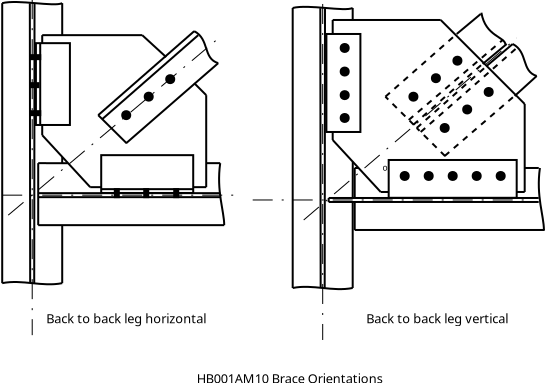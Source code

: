 <?xml version="1.0" encoding="UTF-8"?>
<dia:diagram xmlns:dia="http://www.lysator.liu.se/~alla/dia/">
  <dia:layer name="Background" visible="true" active="true">
    <dia:object type="Standard - Line" version="0" id="O0">
      <dia:attribute name="obj_pos">
        <dia:point val="4.6,8.7"/>
      </dia:attribute>
      <dia:attribute name="obj_bb">
        <dia:rectangle val="4.55,8.65;13.75,8.75"/>
      </dia:attribute>
      <dia:attribute name="conn_endpoints">
        <dia:point val="4.6,8.7"/>
        <dia:point val="13.7,8.7"/>
      </dia:attribute>
      <dia:attribute name="numcp">
        <dia:int val="1"/>
      </dia:attribute>
    </dia:object>
    <dia:object type="Standard - Line" version="0" id="O1">
      <dia:attribute name="obj_pos">
        <dia:point val="4.6,8.5"/>
      </dia:attribute>
      <dia:attribute name="obj_bb">
        <dia:rectangle val="4.55,8.45;13.75,8.55"/>
      </dia:attribute>
      <dia:attribute name="conn_endpoints">
        <dia:point val="4.6,8.5"/>
        <dia:point val="13.7,8.5"/>
      </dia:attribute>
      <dia:attribute name="numcp">
        <dia:int val="1"/>
      </dia:attribute>
    </dia:object>
    <dia:object type="Standard - Line" version="0" id="O2">
      <dia:attribute name="obj_pos">
        <dia:point val="4.181,-0.99"/>
      </dia:attribute>
      <dia:attribute name="obj_bb">
        <dia:rectangle val="4.131,-1.04;4.248,13.023"/>
      </dia:attribute>
      <dia:attribute name="conn_endpoints">
        <dia:point val="4.181,-0.99"/>
        <dia:point val="4.198,12.973"/>
      </dia:attribute>
      <dia:attribute name="numcp">
        <dia:int val="1"/>
      </dia:attribute>
    </dia:object>
    <dia:object type="Standard - Line" version="0" id="O3">
      <dia:attribute name="obj_pos">
        <dia:point val="4.416,-0.972"/>
      </dia:attribute>
      <dia:attribute name="obj_bb">
        <dia:rectangle val="4.35,-1.022;4.466,13.05"/>
      </dia:attribute>
      <dia:attribute name="conn_endpoints">
        <dia:point val="4.416,-0.972"/>
        <dia:point val="4.4,13"/>
      </dia:attribute>
      <dia:attribute name="numcp">
        <dia:int val="1"/>
      </dia:attribute>
    </dia:object>
    <dia:object type="Standard - Text" version="1" id="O4">
      <dia:attribute name="obj_pos">
        <dia:point val="5,15"/>
      </dia:attribute>
      <dia:attribute name="obj_bb">
        <dia:rectangle val="5,14.36;12.605,15.133"/>
      </dia:attribute>
      <dia:attribute name="text">
        <dia:composite type="text">
          <dia:attribute name="string">
            <dia:string>#Back to back leg horizontal#</dia:string>
          </dia:attribute>
          <dia:attribute name="font">
            <dia:font family="sans" style="0" name="Helvetica"/>
          </dia:attribute>
          <dia:attribute name="height">
            <dia:real val="0.8"/>
          </dia:attribute>
          <dia:attribute name="pos">
            <dia:point val="5,15"/>
          </dia:attribute>
          <dia:attribute name="color">
            <dia:color val="#000000"/>
          </dia:attribute>
          <dia:attribute name="alignment">
            <dia:enum val="0"/>
          </dia:attribute>
        </dia:composite>
      </dia:attribute>
      <dia:attribute name="valign">
        <dia:enum val="3"/>
      </dia:attribute>
    </dia:object>
    <dia:object type="Standard - Line" version="0" id="O5">
      <dia:attribute name="obj_pos">
        <dia:point val="4.8,0.6"/>
      </dia:attribute>
      <dia:attribute name="obj_bb">
        <dia:rectangle val="4.75,0.55;9.85,0.65"/>
      </dia:attribute>
      <dia:attribute name="conn_endpoints">
        <dia:point val="4.8,0.6"/>
        <dia:point val="9.8,0.6"/>
      </dia:attribute>
      <dia:attribute name="numcp">
        <dia:int val="1"/>
      </dia:attribute>
    </dia:object>
    <dia:object type="Standard - Line" version="0" id="O6">
      <dia:attribute name="obj_pos">
        <dia:point val="4.8,0.6"/>
      </dia:attribute>
      <dia:attribute name="obj_bb">
        <dia:rectangle val="4.75,0.55;4.85,5.65"/>
      </dia:attribute>
      <dia:attribute name="conn_endpoints">
        <dia:point val="4.8,0.6"/>
        <dia:point val="4.8,5.6"/>
      </dia:attribute>
      <dia:attribute name="numcp">
        <dia:int val="1"/>
      </dia:attribute>
    </dia:object>
    <dia:object type="Standard - Line" version="0" id="O7">
      <dia:attribute name="obj_pos">
        <dia:point val="0.8,8.6"/>
      </dia:attribute>
      <dia:attribute name="obj_bb">
        <dia:rectangle val="0.8,8.6;14.443,8.6"/>
      </dia:attribute>
      <dia:attribute name="conn_endpoints">
        <dia:point val="0.8,8.6"/>
        <dia:point val="14.443,8.6"/>
      </dia:attribute>
      <dia:attribute name="numcp">
        <dia:int val="1"/>
      </dia:attribute>
      <dia:attribute name="line_width">
        <dia:real val="1.175e-038"/>
      </dia:attribute>
      <dia:attribute name="line_style">
        <dia:enum val="2"/>
      </dia:attribute>
    </dia:object>
    <dia:object type="Standard - Line" version="0" id="O8">
      <dia:attribute name="obj_pos">
        <dia:point val="4.3,-1.2"/>
      </dia:attribute>
      <dia:attribute name="obj_bb">
        <dia:rectangle val="4.3,-1.2;4.3,15.6"/>
      </dia:attribute>
      <dia:attribute name="conn_endpoints">
        <dia:point val="4.3,-1.2"/>
        <dia:point val="4.3,15.6"/>
      </dia:attribute>
      <dia:attribute name="numcp">
        <dia:int val="1"/>
      </dia:attribute>
      <dia:attribute name="line_width">
        <dia:real val="1.175e-038"/>
      </dia:attribute>
      <dia:attribute name="line_style">
        <dia:enum val="2"/>
      </dia:attribute>
    </dia:object>
    <dia:object type="Standard - Line" version="0" id="O9">
      <dia:attribute name="obj_pos">
        <dia:point val="7.6,4.6"/>
      </dia:attribute>
      <dia:attribute name="obj_bb">
        <dia:rectangle val="7.529,0.329;12.471,4.671"/>
      </dia:attribute>
      <dia:attribute name="conn_endpoints">
        <dia:point val="7.6,4.6"/>
        <dia:point val="12.4,0.4"/>
      </dia:attribute>
      <dia:attribute name="numcp">
        <dia:int val="1"/>
      </dia:attribute>
    </dia:object>
    <dia:object type="Standard - Line" version="0" id="O10">
      <dia:attribute name="obj_pos">
        <dia:point val="7.8,4.8"/>
      </dia:attribute>
      <dia:attribute name="obj_bb">
        <dia:rectangle val="7.729,0.529;12.671,4.871"/>
      </dia:attribute>
      <dia:attribute name="conn_endpoints">
        <dia:point val="7.8,4.8"/>
        <dia:point val="12.6,0.6"/>
      </dia:attribute>
      <dia:attribute name="numcp">
        <dia:int val="1"/>
      </dia:attribute>
    </dia:object>
    <dia:object type="Standard - Line" version="0" id="O11">
      <dia:attribute name="obj_pos">
        <dia:point val="9,6"/>
      </dia:attribute>
      <dia:attribute name="obj_bb">
        <dia:rectangle val="8.929,1.929;13.671,6.071"/>
      </dia:attribute>
      <dia:attribute name="conn_endpoints">
        <dia:point val="9,6"/>
        <dia:point val="13.6,2"/>
      </dia:attribute>
      <dia:attribute name="numcp">
        <dia:int val="1"/>
      </dia:attribute>
    </dia:object>
    <dia:object type="Standard - Line" version="0" id="O12">
      <dia:attribute name="obj_pos">
        <dia:point val="9.023,6.009"/>
      </dia:attribute>
      <dia:attribute name="obj_bb">
        <dia:rectangle val="7.529,4.529;9.094,6.08"/>
      </dia:attribute>
      <dia:attribute name="conn_endpoints">
        <dia:point val="9.023,6.009"/>
        <dia:point val="7.6,4.6"/>
      </dia:attribute>
      <dia:attribute name="numcp">
        <dia:int val="1"/>
      </dia:attribute>
    </dia:object>
    <dia:object type="Standard - BezierLine" version="0" id="O13">
      <dia:attribute name="obj_pos">
        <dia:point val="12.4,0.4"/>
      </dia:attribute>
      <dia:attribute name="obj_bb">
        <dia:rectangle val="12.333,0.333;13.662,2.062"/>
      </dia:attribute>
      <dia:attribute name="bez_points">
        <dia:point val="12.4,0.4"/>
        <dia:point val="13.179,0.804"/>
        <dia:point val="12.819,1.764"/>
        <dia:point val="13.6,2"/>
      </dia:attribute>
      <dia:attribute name="corner_types">
        <dia:enum val="0"/>
        <dia:enum val="0"/>
      </dia:attribute>
    </dia:object>
    <dia:object type="Standard - Line" version="0" id="O14">
      <dia:attribute name="obj_pos">
        <dia:point val="13,3.6"/>
      </dia:attribute>
      <dia:attribute name="obj_bb">
        <dia:rectangle val="12.95,3.55;13.05,8.25"/>
      </dia:attribute>
      <dia:attribute name="conn_endpoints">
        <dia:point val="13,3.6"/>
        <dia:point val="13,8.2"/>
      </dia:attribute>
      <dia:attribute name="numcp">
        <dia:int val="1"/>
      </dia:attribute>
    </dia:object>
    <dia:object type="Standard - Line" version="0" id="O15">
      <dia:attribute name="obj_pos">
        <dia:point val="9.8,0.6"/>
      </dia:attribute>
      <dia:attribute name="obj_bb">
        <dia:rectangle val="9.729,0.529;11.071,1.771"/>
      </dia:attribute>
      <dia:attribute name="conn_endpoints">
        <dia:point val="9.8,0.6"/>
        <dia:point val="11,1.7"/>
      </dia:attribute>
      <dia:attribute name="numcp">
        <dia:int val="1"/>
      </dia:attribute>
    </dia:object>
    <dia:object type="Standard - Line" version="0" id="O16">
      <dia:attribute name="obj_pos">
        <dia:point val="12.4,3"/>
      </dia:attribute>
      <dia:attribute name="obj_bb">
        <dia:rectangle val="12.329,2.929;13.071,3.671"/>
      </dia:attribute>
      <dia:attribute name="conn_endpoints">
        <dia:point val="12.4,3"/>
        <dia:point val="13,3.6"/>
      </dia:attribute>
      <dia:attribute name="numcp">
        <dia:int val="1"/>
      </dia:attribute>
    </dia:object>
    <dia:object type="Standard - Ellipse" version="0" id="O17">
      <dia:attribute name="obj_pos">
        <dia:point val="8.8,4.4"/>
      </dia:attribute>
      <dia:attribute name="obj_bb">
        <dia:rectangle val="8.75,4.35;9.25,4.85"/>
      </dia:attribute>
      <dia:attribute name="elem_corner">
        <dia:point val="8.8,4.4"/>
      </dia:attribute>
      <dia:attribute name="elem_width">
        <dia:real val="0.4"/>
      </dia:attribute>
      <dia:attribute name="elem_height">
        <dia:real val="0.4"/>
      </dia:attribute>
      <dia:attribute name="border_width">
        <dia:real val="0.1"/>
      </dia:attribute>
      <dia:attribute name="inner_color">
        <dia:color val="#000000"/>
      </dia:attribute>
    </dia:object>
    <dia:object type="Standard - Ellipse" version="0" id="O18">
      <dia:attribute name="obj_pos">
        <dia:point val="9.925,3.475"/>
      </dia:attribute>
      <dia:attribute name="obj_bb">
        <dia:rectangle val="9.875,3.425;10.375,3.925"/>
      </dia:attribute>
      <dia:attribute name="elem_corner">
        <dia:point val="9.925,3.475"/>
      </dia:attribute>
      <dia:attribute name="elem_width">
        <dia:real val="0.4"/>
      </dia:attribute>
      <dia:attribute name="elem_height">
        <dia:real val="0.4"/>
      </dia:attribute>
      <dia:attribute name="border_width">
        <dia:real val="0.1"/>
      </dia:attribute>
      <dia:attribute name="inner_color">
        <dia:color val="#000000"/>
      </dia:attribute>
    </dia:object>
    <dia:object type="Standard - Ellipse" version="0" id="O19">
      <dia:attribute name="obj_pos">
        <dia:point val="11,2.6"/>
      </dia:attribute>
      <dia:attribute name="obj_bb">
        <dia:rectangle val="10.95,2.55;11.45,3.05"/>
      </dia:attribute>
      <dia:attribute name="elem_corner">
        <dia:point val="11,2.6"/>
      </dia:attribute>
      <dia:attribute name="elem_width">
        <dia:real val="0.4"/>
      </dia:attribute>
      <dia:attribute name="elem_height">
        <dia:real val="0.4"/>
      </dia:attribute>
      <dia:attribute name="border_width">
        <dia:real val="0.1"/>
      </dia:attribute>
      <dia:attribute name="inner_color">
        <dia:color val="#000000"/>
      </dia:attribute>
    </dia:object>
    <dia:object type="Standard - Text" version="1" id="O20">
      <dia:attribute name="obj_pos">
        <dia:point val="12.933,2.768"/>
      </dia:attribute>
      <dia:attribute name="obj_bb">
        <dia:rectangle val="12.933,2.128;12.933,2.9"/>
      </dia:attribute>
      <dia:attribute name="text">
        <dia:composite type="text">
          <dia:attribute name="string">
            <dia:string>##</dia:string>
          </dia:attribute>
          <dia:attribute name="font">
            <dia:font family="sans" style="0" name="Helvetica"/>
          </dia:attribute>
          <dia:attribute name="height">
            <dia:real val="0.8"/>
          </dia:attribute>
          <dia:attribute name="pos">
            <dia:point val="12.933,2.768"/>
          </dia:attribute>
          <dia:attribute name="color">
            <dia:color val="#000000"/>
          </dia:attribute>
          <dia:attribute name="alignment">
            <dia:enum val="0"/>
          </dia:attribute>
        </dia:composite>
      </dia:attribute>
      <dia:attribute name="valign">
        <dia:enum val="3"/>
      </dia:attribute>
    </dia:object>
    <dia:object type="Standard - Line" version="0" id="O21">
      <dia:attribute name="obj_pos">
        <dia:point val="13,8.2"/>
      </dia:attribute>
      <dia:attribute name="obj_bb">
        <dia:rectangle val="7.15,8.15;13.05,8.25"/>
      </dia:attribute>
      <dia:attribute name="conn_endpoints">
        <dia:point val="13,8.2"/>
        <dia:point val="7.2,8.2"/>
      </dia:attribute>
      <dia:attribute name="numcp">
        <dia:int val="1"/>
      </dia:attribute>
    </dia:object>
    <dia:object type="Standard - Box" version="0" id="O22">
      <dia:attribute name="obj_pos">
        <dia:point val="7.75,6.6"/>
      </dia:attribute>
      <dia:attribute name="obj_bb">
        <dia:rectangle val="7.7,6.55;12.4,8.541"/>
      </dia:attribute>
      <dia:attribute name="elem_corner">
        <dia:point val="7.75,6.6"/>
      </dia:attribute>
      <dia:attribute name="elem_width">
        <dia:real val="4.6"/>
      </dia:attribute>
      <dia:attribute name="elem_height">
        <dia:real val="1.891"/>
      </dia:attribute>
      <dia:attribute name="show_background">
        <dia:boolean val="true"/>
      </dia:attribute>
    </dia:object>
    <dia:object type="Standard - Box" version="0" id="O23">
      <dia:attribute name="obj_pos">
        <dia:point val="4.485,1"/>
      </dia:attribute>
      <dia:attribute name="obj_bb">
        <dia:rectangle val="4.435,0.95;6.235,5.141"/>
      </dia:attribute>
      <dia:attribute name="elem_corner">
        <dia:point val="4.485,1"/>
      </dia:attribute>
      <dia:attribute name="elem_width">
        <dia:real val="1.7"/>
      </dia:attribute>
      <dia:attribute name="elem_height">
        <dia:real val="4.091"/>
      </dia:attribute>
      <dia:attribute name="show_background">
        <dia:boolean val="true"/>
      </dia:attribute>
    </dia:object>
    <dia:object type="Standard - Line" version="0" id="O24">
      <dia:attribute name="obj_pos">
        <dia:point val="4.7,1"/>
      </dia:attribute>
      <dia:attribute name="obj_bb">
        <dia:rectangle val="4.65,0.95;4.75,5.15"/>
      </dia:attribute>
      <dia:attribute name="conn_endpoints">
        <dia:point val="4.7,1"/>
        <dia:point val="4.7,5.1"/>
      </dia:attribute>
      <dia:attribute name="numcp">
        <dia:int val="1"/>
      </dia:attribute>
    </dia:object>
    <dia:object type="Standard - Box" version="0" id="O25">
      <dia:attribute name="obj_pos">
        <dia:point val="4.212,3"/>
      </dia:attribute>
      <dia:attribute name="obj_bb">
        <dia:rectangle val="4.162,2.95;4.662,3.25"/>
      </dia:attribute>
      <dia:attribute name="elem_corner">
        <dia:point val="4.212,3"/>
      </dia:attribute>
      <dia:attribute name="elem_width">
        <dia:real val="0.4"/>
      </dia:attribute>
      <dia:attribute name="elem_height">
        <dia:real val="0.2"/>
      </dia:attribute>
      <dia:attribute name="border_width">
        <dia:real val="0.1"/>
      </dia:attribute>
      <dia:attribute name="inner_color">
        <dia:color val="#000000"/>
      </dia:attribute>
      <dia:attribute name="show_background">
        <dia:boolean val="true"/>
      </dia:attribute>
    </dia:object>
    <dia:object type="Standard - Box" version="0" id="O26">
      <dia:attribute name="obj_pos">
        <dia:point val="4.2,4.4"/>
      </dia:attribute>
      <dia:attribute name="obj_bb">
        <dia:rectangle val="4.15,4.35;4.75,4.65"/>
      </dia:attribute>
      <dia:attribute name="elem_corner">
        <dia:point val="4.2,4.4"/>
      </dia:attribute>
      <dia:attribute name="elem_width">
        <dia:real val="0.5"/>
      </dia:attribute>
      <dia:attribute name="elem_height">
        <dia:real val="0.2"/>
      </dia:attribute>
      <dia:attribute name="border_width">
        <dia:real val="0.1"/>
      </dia:attribute>
      <dia:attribute name="inner_color">
        <dia:color val="#000000"/>
      </dia:attribute>
      <dia:attribute name="show_background">
        <dia:boolean val="true"/>
      </dia:attribute>
    </dia:object>
    <dia:object type="Standard - Box" version="0" id="O27">
      <dia:attribute name="obj_pos">
        <dia:point val="4.2,1.6"/>
      </dia:attribute>
      <dia:attribute name="obj_bb">
        <dia:rectangle val="4.15,1.55;4.75,1.85"/>
      </dia:attribute>
      <dia:attribute name="elem_corner">
        <dia:point val="4.2,1.6"/>
      </dia:attribute>
      <dia:attribute name="elem_width">
        <dia:real val="0.5"/>
      </dia:attribute>
      <dia:attribute name="elem_height">
        <dia:real val="0.2"/>
      </dia:attribute>
      <dia:attribute name="border_width">
        <dia:real val="0.1"/>
      </dia:attribute>
      <dia:attribute name="inner_color">
        <dia:color val="#000000"/>
      </dia:attribute>
      <dia:attribute name="show_background">
        <dia:boolean val="true"/>
      </dia:attribute>
    </dia:object>
    <dia:object type="Standard - Line" version="0" id="O28">
      <dia:attribute name="obj_pos">
        <dia:point val="7.75,8.3"/>
      </dia:attribute>
      <dia:attribute name="obj_bb">
        <dia:rectangle val="7.7,8.25;12.4,8.35"/>
      </dia:attribute>
      <dia:attribute name="conn_endpoints">
        <dia:point val="7.75,8.3"/>
        <dia:point val="12.35,8.3"/>
      </dia:attribute>
      <dia:attribute name="numcp">
        <dia:int val="1"/>
      </dia:attribute>
    </dia:object>
    <dia:object type="Standard - Line" version="0" id="O29">
      <dia:attribute name="obj_pos">
        <dia:point val="2.8,-1"/>
      </dia:attribute>
      <dia:attribute name="obj_bb">
        <dia:rectangle val="2.75,-1.05;2.85,13.05"/>
      </dia:attribute>
      <dia:attribute name="conn_endpoints">
        <dia:point val="2.8,-1"/>
        <dia:point val="2.8,13"/>
      </dia:attribute>
      <dia:attribute name="numcp">
        <dia:int val="1"/>
      </dia:attribute>
    </dia:object>
    <dia:object type="Standard - Line" version="0" id="O30">
      <dia:attribute name="obj_pos">
        <dia:point val="4.6,10.1"/>
      </dia:attribute>
      <dia:attribute name="obj_bb">
        <dia:rectangle val="4.55,10.05;13.95,10.15"/>
      </dia:attribute>
      <dia:attribute name="conn_endpoints">
        <dia:point val="4.6,10.1"/>
        <dia:point val="13.9,10.1"/>
      </dia:attribute>
      <dia:attribute name="numcp">
        <dia:int val="1"/>
      </dia:attribute>
    </dia:object>
    <dia:object type="Standard - Line" version="0" id="O31">
      <dia:attribute name="obj_pos">
        <dia:point val="4.6,7"/>
      </dia:attribute>
      <dia:attribute name="obj_bb">
        <dia:rectangle val="4.55,6.95;4.65,10.15"/>
      </dia:attribute>
      <dia:attribute name="conn_endpoints">
        <dia:point val="4.6,7"/>
        <dia:point val="4.6,10.1"/>
      </dia:attribute>
      <dia:attribute name="numcp">
        <dia:int val="1"/>
      </dia:attribute>
    </dia:object>
    <dia:object type="Standard - Line" version="0" id="O32">
      <dia:attribute name="obj_pos">
        <dia:point val="3.1,9.6"/>
      </dia:attribute>
      <dia:attribute name="obj_bb">
        <dia:rectangle val="3.1,0.6;13.8,9.6"/>
      </dia:attribute>
      <dia:attribute name="conn_endpoints">
        <dia:point val="3.1,9.6"/>
        <dia:point val="13.8,0.6"/>
      </dia:attribute>
      <dia:attribute name="numcp">
        <dia:int val="1"/>
      </dia:attribute>
      <dia:attribute name="line_width">
        <dia:real val="1.175e-038"/>
      </dia:attribute>
      <dia:attribute name="line_style">
        <dia:enum val="2"/>
      </dia:attribute>
    </dia:object>
    <dia:object type="Standard - Box" version="0" id="O33">
      <dia:attribute name="obj_pos">
        <dia:point val="8.43,8.3"/>
      </dia:attribute>
      <dia:attribute name="obj_bb">
        <dia:rectangle val="8.38,8.25;8.68,8.75"/>
      </dia:attribute>
      <dia:attribute name="elem_corner">
        <dia:point val="8.43,8.3"/>
      </dia:attribute>
      <dia:attribute name="elem_width">
        <dia:real val="0.2"/>
      </dia:attribute>
      <dia:attribute name="elem_height">
        <dia:real val="0.4"/>
      </dia:attribute>
      <dia:attribute name="border_width">
        <dia:real val="0.1"/>
      </dia:attribute>
      <dia:attribute name="inner_color">
        <dia:color val="#000000"/>
      </dia:attribute>
      <dia:attribute name="show_background">
        <dia:boolean val="true"/>
      </dia:attribute>
    </dia:object>
    <dia:object type="Standard - Box" version="0" id="O34">
      <dia:attribute name="obj_pos">
        <dia:point val="11.4,8.3"/>
      </dia:attribute>
      <dia:attribute name="obj_bb">
        <dia:rectangle val="11.35,8.25;11.65,8.75"/>
      </dia:attribute>
      <dia:attribute name="elem_corner">
        <dia:point val="11.4,8.3"/>
      </dia:attribute>
      <dia:attribute name="elem_width">
        <dia:real val="0.2"/>
      </dia:attribute>
      <dia:attribute name="elem_height">
        <dia:real val="0.4"/>
      </dia:attribute>
      <dia:attribute name="border_width">
        <dia:real val="0.1"/>
      </dia:attribute>
      <dia:attribute name="inner_color">
        <dia:color val="#000000"/>
      </dia:attribute>
      <dia:attribute name="show_background">
        <dia:boolean val="true"/>
      </dia:attribute>
    </dia:object>
    <dia:object type="Standard - Box" version="0" id="O35">
      <dia:attribute name="obj_pos">
        <dia:point val="9.9,8.3"/>
      </dia:attribute>
      <dia:attribute name="obj_bb">
        <dia:rectangle val="9.85,8.25;10.15,8.75"/>
      </dia:attribute>
      <dia:attribute name="elem_corner">
        <dia:point val="9.9,8.3"/>
      </dia:attribute>
      <dia:attribute name="elem_width">
        <dia:real val="0.2"/>
      </dia:attribute>
      <dia:attribute name="elem_height">
        <dia:real val="0.4"/>
      </dia:attribute>
      <dia:attribute name="border_width">
        <dia:real val="0.1"/>
      </dia:attribute>
      <dia:attribute name="inner_color">
        <dia:color val="#000000"/>
      </dia:attribute>
      <dia:attribute name="show_background">
        <dia:boolean val="true"/>
      </dia:attribute>
    </dia:object>
    <dia:object type="Standard - BezierLine" version="0" id="O36">
      <dia:attribute name="obj_pos">
        <dia:point val="2.8,13"/>
      </dia:attribute>
      <dia:attribute name="obj_bb">
        <dia:rectangle val="2.741,12.892;5.859,13.108"/>
      </dia:attribute>
      <dia:attribute name="bez_points">
        <dia:point val="2.8,13"/>
        <dia:point val="3.8,12.8"/>
        <dia:point val="4.8,13.2"/>
        <dia:point val="5.8,13"/>
      </dia:attribute>
      <dia:attribute name="corner_types">
        <dia:enum val="0"/>
        <dia:enum val="0"/>
      </dia:attribute>
    </dia:object>
    <dia:object type="Standard - BezierLine" version="0" id="O37">
      <dia:attribute name="obj_pos">
        <dia:point val="2.8,-1"/>
      </dia:attribute>
      <dia:attribute name="obj_bb">
        <dia:rectangle val="2.739,-1.108;5.867,-0.892"/>
      </dia:attribute>
      <dia:attribute name="bez_points">
        <dia:point val="2.8,-1"/>
        <dia:point val="3.6,-1.2"/>
        <dia:point val="5.4,-0.8"/>
        <dia:point val="5.8,-1"/>
      </dia:attribute>
      <dia:attribute name="corner_types">
        <dia:enum val="0"/>
        <dia:enum val="0"/>
      </dia:attribute>
    </dia:object>
    <dia:object type="Standard - BezierLine" version="0" id="O38">
      <dia:attribute name="obj_pos">
        <dia:point val="13.7,7"/>
      </dia:attribute>
      <dia:attribute name="obj_bb">
        <dia:rectangle val="13.594,6.943;13.95,10.15"/>
      </dia:attribute>
      <dia:attribute name="bez_points">
        <dia:point val="13.7,7"/>
        <dia:point val="13.5,8.4"/>
        <dia:point val="13.9,9.4"/>
        <dia:point val="13.9,10.1"/>
      </dia:attribute>
      <dia:attribute name="corner_types">
        <dia:enum val="0"/>
        <dia:enum val="0"/>
      </dia:attribute>
    </dia:object>
    <dia:object type="Standard - Line" version="0" id="O39">
      <dia:attribute name="obj_pos">
        <dia:point val="4.6,7"/>
      </dia:attribute>
      <dia:attribute name="obj_bb">
        <dia:rectangle val="4.55,6.95;6.128,7.052"/>
      </dia:attribute>
      <dia:attribute name="conn_endpoints">
        <dia:point val="4.6,7"/>
        <dia:point val="6.078,7.002"/>
      </dia:attribute>
      <dia:attribute name="numcp">
        <dia:int val="1"/>
      </dia:attribute>
    </dia:object>
    <dia:object type="Standard - Line" version="0" id="O40">
      <dia:attribute name="obj_pos">
        <dia:point val="13.7,7"/>
      </dia:attribute>
      <dia:attribute name="obj_bb">
        <dia:rectangle val="12.95,6.95;13.75,7.05"/>
      </dia:attribute>
      <dia:attribute name="conn_endpoints">
        <dia:point val="13.7,7"/>
        <dia:point val="13,7"/>
      </dia:attribute>
      <dia:attribute name="numcp">
        <dia:int val="1"/>
      </dia:attribute>
    </dia:object>
    <dia:object type="Standard - Line" version="0" id="O41">
      <dia:attribute name="obj_pos">
        <dia:point val="5.8,10.1"/>
      </dia:attribute>
      <dia:attribute name="obj_bb">
        <dia:rectangle val="5.75,10.05;5.85,13.05"/>
      </dia:attribute>
      <dia:attribute name="conn_endpoints">
        <dia:point val="5.8,10.1"/>
        <dia:point val="5.8,13"/>
      </dia:attribute>
      <dia:attribute name="numcp">
        <dia:int val="1"/>
      </dia:attribute>
    </dia:object>
    <dia:object type="Standard - Line" version="0" id="O42">
      <dia:attribute name="obj_pos">
        <dia:point val="5.797,6.996"/>
      </dia:attribute>
      <dia:attribute name="obj_bb">
        <dia:rectangle val="5.746,6.645;5.854,7.047"/>
      </dia:attribute>
      <dia:attribute name="conn_endpoints">
        <dia:point val="5.797,6.996"/>
        <dia:point val="5.803,6.696"/>
      </dia:attribute>
      <dia:attribute name="numcp">
        <dia:int val="1"/>
      </dia:attribute>
    </dia:object>
    <dia:object type="Standard - Line" version="0" id="O43">
      <dia:attribute name="obj_pos">
        <dia:point val="5.8,-1"/>
      </dia:attribute>
      <dia:attribute name="obj_bb">
        <dia:rectangle val="5.75,-1.05;5.85,0.65"/>
      </dia:attribute>
      <dia:attribute name="conn_endpoints">
        <dia:point val="5.8,-1"/>
        <dia:point val="5.8,0.6"/>
      </dia:attribute>
      <dia:attribute name="numcp">
        <dia:int val="1"/>
      </dia:attribute>
    </dia:object>
    <dia:object type="Standard - Line" version="0" id="O44">
      <dia:attribute name="obj_pos">
        <dia:point val="4.8,5.6"/>
      </dia:attribute>
      <dia:attribute name="obj_bb">
        <dia:rectangle val="4.729,5.529;7.271,8.271"/>
      </dia:attribute>
      <dia:attribute name="conn_endpoints">
        <dia:point val="4.8,5.6"/>
        <dia:point val="7.2,8.2"/>
      </dia:attribute>
      <dia:attribute name="numcp">
        <dia:int val="1"/>
      </dia:attribute>
    </dia:object>
    <dia:object type="Standard - Line" version="0" id="O45">
      <dia:attribute name="obj_pos">
        <dia:point val="19.124,8.941"/>
      </dia:attribute>
      <dia:attribute name="obj_bb">
        <dia:rectangle val="19.074,8.891;29.674,8.991"/>
      </dia:attribute>
      <dia:attribute name="conn_endpoints">
        <dia:point val="19.124,8.941"/>
        <dia:point val="29.624,8.941"/>
      </dia:attribute>
      <dia:attribute name="numcp">
        <dia:int val="1"/>
      </dia:attribute>
    </dia:object>
    <dia:object type="Standard - Line" version="0" id="O46">
      <dia:attribute name="obj_pos">
        <dia:point val="19.124,8.741"/>
      </dia:attribute>
      <dia:attribute name="obj_bb">
        <dia:rectangle val="19.074,8.691;29.674,8.791"/>
      </dia:attribute>
      <dia:attribute name="conn_endpoints">
        <dia:point val="19.124,8.741"/>
        <dia:point val="29.624,8.741"/>
      </dia:attribute>
      <dia:attribute name="numcp">
        <dia:int val="1"/>
      </dia:attribute>
    </dia:object>
    <dia:object type="Standard - Line" version="0" id="O47">
      <dia:attribute name="obj_pos">
        <dia:point val="18.705,-0.748"/>
      </dia:attribute>
      <dia:attribute name="obj_bb">
        <dia:rectangle val="18.655,-0.798;18.772,13.264"/>
      </dia:attribute>
      <dia:attribute name="conn_endpoints">
        <dia:point val="18.705,-0.748"/>
        <dia:point val="18.722,13.214"/>
      </dia:attribute>
      <dia:attribute name="numcp">
        <dia:int val="1"/>
      </dia:attribute>
    </dia:object>
    <dia:object type="Standard - Line" version="0" id="O48">
      <dia:attribute name="obj_pos">
        <dia:point val="18.94,-0.731"/>
      </dia:attribute>
      <dia:attribute name="obj_bb">
        <dia:rectangle val="18.874,-0.781;18.99,13.291"/>
      </dia:attribute>
      <dia:attribute name="conn_endpoints">
        <dia:point val="18.94,-0.731"/>
        <dia:point val="18.924,13.242"/>
      </dia:attribute>
      <dia:attribute name="numcp">
        <dia:int val="1"/>
      </dia:attribute>
    </dia:object>
    <dia:object type="Standard - Line" version="0" id="O49">
      <dia:attribute name="obj_pos">
        <dia:point val="19.324,-0.159"/>
      </dia:attribute>
      <dia:attribute name="obj_bb">
        <dia:rectangle val="19.274,-0.209;24.774,-0.109"/>
      </dia:attribute>
      <dia:attribute name="conn_endpoints">
        <dia:point val="19.324,-0.159"/>
        <dia:point val="24.724,-0.159"/>
      </dia:attribute>
      <dia:attribute name="numcp">
        <dia:int val="1"/>
      </dia:attribute>
    </dia:object>
    <dia:object type="Standard - Line" version="0" id="O50">
      <dia:attribute name="obj_pos">
        <dia:point val="19.324,-0.159"/>
      </dia:attribute>
      <dia:attribute name="obj_bb">
        <dia:rectangle val="19.274,-0.209;19.374,5.891"/>
      </dia:attribute>
      <dia:attribute name="conn_endpoints">
        <dia:point val="19.324,-0.159"/>
        <dia:point val="19.324,5.841"/>
      </dia:attribute>
      <dia:attribute name="numcp">
        <dia:int val="1"/>
      </dia:attribute>
    </dia:object>
    <dia:object type="Standard - Line" version="0" id="O51">
      <dia:attribute name="obj_pos">
        <dia:point val="15.324,8.841"/>
      </dia:attribute>
      <dia:attribute name="obj_bb">
        <dia:rectangle val="15.324,8.841;28.968,8.841"/>
      </dia:attribute>
      <dia:attribute name="conn_endpoints">
        <dia:point val="15.324,8.841"/>
        <dia:point val="28.968,8.841"/>
      </dia:attribute>
      <dia:attribute name="numcp">
        <dia:int val="1"/>
      </dia:attribute>
      <dia:attribute name="line_width">
        <dia:real val="1.175e-038"/>
      </dia:attribute>
      <dia:attribute name="line_style">
        <dia:enum val="2"/>
      </dia:attribute>
    </dia:object>
    <dia:object type="Standard - Line" version="0" id="O52">
      <dia:attribute name="obj_pos">
        <dia:point val="18.824,-0.959"/>
      </dia:attribute>
      <dia:attribute name="obj_bb">
        <dia:rectangle val="18.824,-0.959;18.824,15.841"/>
      </dia:attribute>
      <dia:attribute name="conn_endpoints">
        <dia:point val="18.824,-0.959"/>
        <dia:point val="18.824,15.841"/>
      </dia:attribute>
      <dia:attribute name="numcp">
        <dia:int val="1"/>
      </dia:attribute>
      <dia:attribute name="line_width">
        <dia:real val="1.175e-038"/>
      </dia:attribute>
      <dia:attribute name="line_style">
        <dia:enum val="2"/>
      </dia:attribute>
    </dia:object>
    <dia:object type="Standard - Line" version="0" id="O53">
      <dia:attribute name="obj_pos">
        <dia:point val="28.924,4.041"/>
      </dia:attribute>
      <dia:attribute name="obj_bb">
        <dia:rectangle val="28.874,3.991;28.974,8.491"/>
      </dia:attribute>
      <dia:attribute name="conn_endpoints">
        <dia:point val="28.924,4.041"/>
        <dia:point val="28.924,8.441"/>
      </dia:attribute>
      <dia:attribute name="numcp">
        <dia:int val="1"/>
      </dia:attribute>
    </dia:object>
    <dia:object type="Standard - Line" version="0" id="O54">
      <dia:attribute name="obj_pos">
        <dia:point val="24.724,-0.159"/>
      </dia:attribute>
      <dia:attribute name="obj_bb">
        <dia:rectangle val="24.654,-0.229;28.995,4.112"/>
      </dia:attribute>
      <dia:attribute name="conn_endpoints">
        <dia:point val="24.724,-0.159"/>
        <dia:point val="28.924,4.041"/>
      </dia:attribute>
      <dia:attribute name="numcp">
        <dia:int val="1"/>
      </dia:attribute>
    </dia:object>
    <dia:object type="Standard - Text" version="1" id="O55">
      <dia:attribute name="obj_pos">
        <dia:point val="27.457,3.009"/>
      </dia:attribute>
      <dia:attribute name="obj_bb">
        <dia:rectangle val="27.457,2.369;27.457,3.142"/>
      </dia:attribute>
      <dia:attribute name="text">
        <dia:composite type="text">
          <dia:attribute name="string">
            <dia:string>##</dia:string>
          </dia:attribute>
          <dia:attribute name="font">
            <dia:font family="sans" style="0" name="Helvetica"/>
          </dia:attribute>
          <dia:attribute name="height">
            <dia:real val="0.8"/>
          </dia:attribute>
          <dia:attribute name="pos">
            <dia:point val="27.457,3.009"/>
          </dia:attribute>
          <dia:attribute name="color">
            <dia:color val="#000000"/>
          </dia:attribute>
          <dia:attribute name="alignment">
            <dia:enum val="0"/>
          </dia:attribute>
        </dia:composite>
      </dia:attribute>
      <dia:attribute name="valign">
        <dia:enum val="3"/>
      </dia:attribute>
    </dia:object>
    <dia:object type="Standard - Line" version="0" id="O56">
      <dia:attribute name="obj_pos">
        <dia:point val="28.924,8.441"/>
      </dia:attribute>
      <dia:attribute name="obj_bb">
        <dia:rectangle val="21.674,8.391;28.974,8.491"/>
      </dia:attribute>
      <dia:attribute name="conn_endpoints">
        <dia:point val="28.924,8.441"/>
        <dia:point val="21.724,8.441"/>
      </dia:attribute>
      <dia:attribute name="numcp">
        <dia:int val="1"/>
      </dia:attribute>
    </dia:object>
    <dia:object type="Standard - Box" version="0" id="O57">
      <dia:attribute name="obj_pos">
        <dia:point val="22.124,6.841"/>
      </dia:attribute>
      <dia:attribute name="obj_bb">
        <dia:rectangle val="22.074,6.791;28.574,8.782"/>
      </dia:attribute>
      <dia:attribute name="elem_corner">
        <dia:point val="22.124,6.841"/>
      </dia:attribute>
      <dia:attribute name="elem_width">
        <dia:real val="6.4"/>
      </dia:attribute>
      <dia:attribute name="elem_height">
        <dia:real val="1.891"/>
      </dia:attribute>
      <dia:attribute name="show_background">
        <dia:boolean val="true"/>
      </dia:attribute>
    </dia:object>
    <dia:object type="Standard - Box" version="0" id="O58">
      <dia:attribute name="obj_pos">
        <dia:point val="19.009,0.541"/>
      </dia:attribute>
      <dia:attribute name="obj_bb">
        <dia:rectangle val="18.959,0.491;20.759,5.491"/>
      </dia:attribute>
      <dia:attribute name="elem_corner">
        <dia:point val="19.009,0.541"/>
      </dia:attribute>
      <dia:attribute name="elem_width">
        <dia:real val="1.7"/>
      </dia:attribute>
      <dia:attribute name="elem_height">
        <dia:real val="4.9"/>
      </dia:attribute>
      <dia:attribute name="show_background">
        <dia:boolean val="true"/>
      </dia:attribute>
    </dia:object>
    <dia:object type="Standard - Line" version="0" id="O59">
      <dia:attribute name="obj_pos">
        <dia:point val="17.324,-0.759"/>
      </dia:attribute>
      <dia:attribute name="obj_bb">
        <dia:rectangle val="17.274,-0.809;17.374,13.291"/>
      </dia:attribute>
      <dia:attribute name="conn_endpoints">
        <dia:point val="17.324,-0.759"/>
        <dia:point val="17.324,13.242"/>
      </dia:attribute>
      <dia:attribute name="numcp">
        <dia:int val="1"/>
      </dia:attribute>
    </dia:object>
    <dia:object type="Standard - Line" version="0" id="O60">
      <dia:attribute name="obj_pos">
        <dia:point val="20.424,10.341"/>
      </dia:attribute>
      <dia:attribute name="obj_bb">
        <dia:rectangle val="20.374,10.291;29.974,10.392"/>
      </dia:attribute>
      <dia:attribute name="conn_endpoints">
        <dia:point val="20.424,10.341"/>
        <dia:point val="29.924,10.341"/>
      </dia:attribute>
      <dia:attribute name="numcp">
        <dia:int val="1"/>
      </dia:attribute>
    </dia:object>
    <dia:object type="Standard - Line" version="0" id="O61">
      <dia:attribute name="obj_pos">
        <dia:point val="20.424,7.241"/>
      </dia:attribute>
      <dia:attribute name="obj_bb">
        <dia:rectangle val="20.374,7.191;20.474,8.791"/>
      </dia:attribute>
      <dia:attribute name="conn_endpoints">
        <dia:point val="20.424,7.241"/>
        <dia:point val="20.424,8.741"/>
      </dia:attribute>
      <dia:attribute name="numcp">
        <dia:int val="1"/>
      </dia:attribute>
    </dia:object>
    <dia:object type="Standard - Line" version="0" id="O62">
      <dia:attribute name="obj_pos">
        <dia:point val="17.875,9.841"/>
      </dia:attribute>
      <dia:attribute name="obj_bb">
        <dia:rectangle val="17.875,0.741;28.524,9.841"/>
      </dia:attribute>
      <dia:attribute name="conn_endpoints">
        <dia:point val="17.875,9.841"/>
        <dia:point val="28.524,0.741"/>
      </dia:attribute>
      <dia:attribute name="numcp">
        <dia:int val="1"/>
      </dia:attribute>
      <dia:attribute name="line_width">
        <dia:real val="1.175e-038"/>
      </dia:attribute>
      <dia:attribute name="line_style">
        <dia:enum val="2"/>
      </dia:attribute>
    </dia:object>
    <dia:object type="Standard - BezierLine" version="0" id="O63">
      <dia:attribute name="obj_pos">
        <dia:point val="17.324,13.242"/>
      </dia:attribute>
      <dia:attribute name="obj_bb">
        <dia:rectangle val="17.265,13.134;20.383,13.349"/>
      </dia:attribute>
      <dia:attribute name="bez_points">
        <dia:point val="17.324,13.242"/>
        <dia:point val="18.324,13.041"/>
        <dia:point val="19.324,13.441"/>
        <dia:point val="20.324,13.242"/>
      </dia:attribute>
      <dia:attribute name="corner_types">
        <dia:enum val="0"/>
        <dia:enum val="0"/>
      </dia:attribute>
    </dia:object>
    <dia:object type="Standard - BezierLine" version="0" id="O64">
      <dia:attribute name="obj_pos">
        <dia:point val="17.324,-0.759"/>
      </dia:attribute>
      <dia:attribute name="obj_bb">
        <dia:rectangle val="17.264,-0.866;20.391,-0.651"/>
      </dia:attribute>
      <dia:attribute name="bez_points">
        <dia:point val="17.324,-0.759"/>
        <dia:point val="18.124,-0.959"/>
        <dia:point val="19.924,-0.559"/>
        <dia:point val="20.324,-0.759"/>
      </dia:attribute>
      <dia:attribute name="corner_types">
        <dia:enum val="0"/>
        <dia:enum val="0"/>
      </dia:attribute>
    </dia:object>
    <dia:object type="Standard - BezierLine" version="0" id="O65">
      <dia:attribute name="obj_pos">
        <dia:point val="29.685,7.241"/>
      </dia:attribute>
      <dia:attribute name="obj_bb">
        <dia:rectangle val="29.579,7.185;29.935,10.392"/>
      </dia:attribute>
      <dia:attribute name="bez_points">
        <dia:point val="29.685,7.241"/>
        <dia:point val="29.485,8.641"/>
        <dia:point val="29.885,9.641"/>
        <dia:point val="29.885,10.341"/>
      </dia:attribute>
      <dia:attribute name="corner_types">
        <dia:enum val="0"/>
        <dia:enum val="0"/>
      </dia:attribute>
    </dia:object>
    <dia:object type="Standard - Line" version="0" id="O66">
      <dia:attribute name="obj_pos">
        <dia:point val="20.424,7.241"/>
      </dia:attribute>
      <dia:attribute name="obj_bb">
        <dia:rectangle val="20.374,7.191;20.653,7.294"/>
      </dia:attribute>
      <dia:attribute name="conn_endpoints">
        <dia:point val="20.424,7.241"/>
        <dia:point val="20.603,7.244"/>
      </dia:attribute>
      <dia:attribute name="numcp">
        <dia:int val="1"/>
      </dia:attribute>
    </dia:object>
    <dia:object type="Standard - Line" version="0" id="O67">
      <dia:attribute name="obj_pos">
        <dia:point val="29.628,7.241"/>
      </dia:attribute>
      <dia:attribute name="obj_bb">
        <dia:rectangle val="28.878,7.191;29.678,7.291"/>
      </dia:attribute>
      <dia:attribute name="conn_endpoints">
        <dia:point val="29.628,7.241"/>
        <dia:point val="28.928,7.241"/>
      </dia:attribute>
      <dia:attribute name="numcp">
        <dia:int val="1"/>
      </dia:attribute>
    </dia:object>
    <dia:object type="Standard - Line" version="0" id="O68">
      <dia:attribute name="obj_pos">
        <dia:point val="20.324,8.941"/>
      </dia:attribute>
      <dia:attribute name="obj_bb">
        <dia:rectangle val="20.274,8.891;20.374,13.291"/>
      </dia:attribute>
      <dia:attribute name="conn_endpoints">
        <dia:point val="20.324,8.941"/>
        <dia:point val="20.324,13.242"/>
      </dia:attribute>
      <dia:attribute name="numcp">
        <dia:int val="1"/>
      </dia:attribute>
    </dia:object>
    <dia:object type="Standard - Line" version="0" id="O69">
      <dia:attribute name="obj_pos">
        <dia:point val="20.324,8.741"/>
      </dia:attribute>
      <dia:attribute name="obj_bb">
        <dia:rectangle val="20.274,6.887;20.378,8.792"/>
      </dia:attribute>
      <dia:attribute name="conn_endpoints">
        <dia:point val="20.324,8.741"/>
        <dia:point val="20.328,6.937"/>
      </dia:attribute>
      <dia:attribute name="numcp">
        <dia:int val="1"/>
      </dia:attribute>
    </dia:object>
    <dia:object type="Standard - Line" version="0" id="O70">
      <dia:attribute name="obj_pos">
        <dia:point val="20.324,-0.759"/>
      </dia:attribute>
      <dia:attribute name="obj_bb">
        <dia:rectangle val="20.274,-0.809;20.374,-0.109"/>
      </dia:attribute>
      <dia:attribute name="conn_endpoints">
        <dia:point val="20.324,-0.759"/>
        <dia:point val="20.324,-0.159"/>
      </dia:attribute>
      <dia:attribute name="numcp">
        <dia:int val="1"/>
      </dia:attribute>
    </dia:object>
    <dia:object type="Standard - Line" version="0" id="O71">
      <dia:attribute name="obj_pos">
        <dia:point val="19.324,5.841"/>
      </dia:attribute>
      <dia:attribute name="obj_bb">
        <dia:rectangle val="19.254,5.771;21.795,8.512"/>
      </dia:attribute>
      <dia:attribute name="conn_endpoints">
        <dia:point val="19.324,5.841"/>
        <dia:point val="21.724,8.441"/>
      </dia:attribute>
      <dia:attribute name="numcp">
        <dia:int val="1"/>
      </dia:attribute>
    </dia:object>
    <dia:object type="Standard - Line" version="0" id="O72">
      <dia:attribute name="obj_pos">
        <dia:point val="23.524,5.241"/>
      </dia:attribute>
      <dia:attribute name="obj_bb">
        <dia:rectangle val="23.454,2.071;27.095,5.312"/>
      </dia:attribute>
      <dia:attribute name="conn_endpoints">
        <dia:point val="23.524,5.241"/>
        <dia:point val="27.024,2.141"/>
      </dia:attribute>
      <dia:attribute name="numcp">
        <dia:int val="1"/>
      </dia:attribute>
      <dia:attribute name="line_style">
        <dia:enum val="1"/>
      </dia:attribute>
      <dia:attribute name="dashlength">
        <dia:real val="0.3"/>
      </dia:attribute>
    </dia:object>
    <dia:object type="Standard - Line" version="0" id="O73">
      <dia:attribute name="obj_pos">
        <dia:point val="23.724,5.441"/>
      </dia:attribute>
      <dia:attribute name="obj_bb">
        <dia:rectangle val="23.654,1.171;28.595,5.512"/>
      </dia:attribute>
      <dia:attribute name="conn_endpoints">
        <dia:point val="23.724,5.441"/>
        <dia:point val="28.524,1.241"/>
      </dia:attribute>
      <dia:attribute name="numcp">
        <dia:int val="1"/>
      </dia:attribute>
      <dia:attribute name="line_style">
        <dia:enum val="1"/>
      </dia:attribute>
      <dia:attribute name="dashlength">
        <dia:real val="0.3"/>
      </dia:attribute>
    </dia:object>
    <dia:object type="Standard - Line" version="0" id="O74">
      <dia:attribute name="obj_pos">
        <dia:point val="24.924,6.641"/>
      </dia:attribute>
      <dia:attribute name="obj_bb">
        <dia:rectangle val="24.854,3.471;28.595,6.712"/>
      </dia:attribute>
      <dia:attribute name="conn_endpoints">
        <dia:point val="24.924,6.641"/>
        <dia:point val="28.524,3.541"/>
      </dia:attribute>
      <dia:attribute name="numcp">
        <dia:int val="1"/>
      </dia:attribute>
      <dia:attribute name="line_style">
        <dia:enum val="1"/>
      </dia:attribute>
      <dia:attribute name="dashlength">
        <dia:real val="0.3"/>
      </dia:attribute>
    </dia:object>
    <dia:object type="Standard - Line" version="0" id="O75">
      <dia:attribute name="obj_pos">
        <dia:point val="24.947,6.65"/>
      </dia:attribute>
      <dia:attribute name="obj_bb">
        <dia:rectangle val="23.454,5.171;25.018,6.721"/>
      </dia:attribute>
      <dia:attribute name="conn_endpoints">
        <dia:point val="24.947,6.65"/>
        <dia:point val="23.524,5.241"/>
      </dia:attribute>
      <dia:attribute name="numcp">
        <dia:int val="1"/>
      </dia:attribute>
      <dia:attribute name="line_style">
        <dia:enum val="1"/>
      </dia:attribute>
      <dia:attribute name="dashlength">
        <dia:real val="0.3"/>
      </dia:attribute>
    </dia:object>
    <dia:object type="Standard - BezierLine" version="0" id="O76">
      <dia:attribute name="obj_pos">
        <dia:point val="28.324,1.041"/>
      </dia:attribute>
      <dia:attribute name="obj_bb">
        <dia:rectangle val="28.257,0.974;29.587,2.704"/>
      </dia:attribute>
      <dia:attribute name="bez_points">
        <dia:point val="28.324,1.041"/>
        <dia:point val="29.104,1.445"/>
        <dia:point val="28.743,2.406"/>
        <dia:point val="29.524,2.641"/>
      </dia:attribute>
      <dia:attribute name="corner_types">
        <dia:enum val="0"/>
        <dia:enum val="0"/>
      </dia:attribute>
    </dia:object>
    <dia:object type="Standard - Ellipse" version="0" id="O77">
      <dia:attribute name="obj_pos">
        <dia:point val="24.724,5.041"/>
      </dia:attribute>
      <dia:attribute name="obj_bb">
        <dia:rectangle val="24.674,4.991;25.174,5.491"/>
      </dia:attribute>
      <dia:attribute name="elem_corner">
        <dia:point val="24.724,5.041"/>
      </dia:attribute>
      <dia:attribute name="elem_width">
        <dia:real val="0.4"/>
      </dia:attribute>
      <dia:attribute name="elem_height">
        <dia:real val="0.4"/>
      </dia:attribute>
      <dia:attribute name="border_width">
        <dia:real val="0.1"/>
      </dia:attribute>
      <dia:attribute name="inner_color">
        <dia:color val="#000000"/>
      </dia:attribute>
    </dia:object>
    <dia:object type="Standard - Ellipse" version="0" id="O78">
      <dia:attribute name="obj_pos">
        <dia:point val="25.849,4.116"/>
      </dia:attribute>
      <dia:attribute name="obj_bb">
        <dia:rectangle val="25.799,4.066;26.299,4.566"/>
      </dia:attribute>
      <dia:attribute name="elem_corner">
        <dia:point val="25.849,4.116"/>
      </dia:attribute>
      <dia:attribute name="elem_width">
        <dia:real val="0.4"/>
      </dia:attribute>
      <dia:attribute name="elem_height">
        <dia:real val="0.4"/>
      </dia:attribute>
      <dia:attribute name="border_width">
        <dia:real val="0.1"/>
      </dia:attribute>
      <dia:attribute name="inner_color">
        <dia:color val="#000000"/>
      </dia:attribute>
    </dia:object>
    <dia:object type="Standard - Ellipse" version="0" id="O79">
      <dia:attribute name="obj_pos">
        <dia:point val="26.924,3.241"/>
      </dia:attribute>
      <dia:attribute name="obj_bb">
        <dia:rectangle val="26.874,3.191;27.374,3.691"/>
      </dia:attribute>
      <dia:attribute name="elem_corner">
        <dia:point val="26.924,3.241"/>
      </dia:attribute>
      <dia:attribute name="elem_width">
        <dia:real val="0.4"/>
      </dia:attribute>
      <dia:attribute name="elem_height">
        <dia:real val="0.4"/>
      </dia:attribute>
      <dia:attribute name="border_width">
        <dia:real val="0.1"/>
      </dia:attribute>
      <dia:attribute name="inner_color">
        <dia:color val="#000000"/>
      </dia:attribute>
    </dia:object>
    <dia:object type="Standard - Line" version="0" id="O80">
      <dia:attribute name="obj_pos">
        <dia:point val="21.959,3.677"/>
      </dia:attribute>
      <dia:attribute name="obj_bb">
        <dia:rectangle val="21.889,0.471;25.595,3.747"/>
      </dia:attribute>
      <dia:attribute name="conn_endpoints">
        <dia:point val="21.959,3.677"/>
        <dia:point val="25.524,0.541"/>
      </dia:attribute>
      <dia:attribute name="numcp">
        <dia:int val="1"/>
      </dia:attribute>
      <dia:attribute name="line_style">
        <dia:enum val="1"/>
      </dia:attribute>
      <dia:attribute name="dashlength">
        <dia:real val="0.3"/>
      </dia:attribute>
    </dia:object>
    <dia:object type="Standard - Line" version="0" id="O81">
      <dia:attribute name="obj_pos">
        <dia:point val="23.124,4.841"/>
      </dia:attribute>
      <dia:attribute name="obj_bb">
        <dia:rectangle val="23.054,0.771;27.895,4.912"/>
      </dia:attribute>
      <dia:attribute name="conn_endpoints">
        <dia:point val="23.124,4.841"/>
        <dia:point val="27.824,0.841"/>
      </dia:attribute>
      <dia:attribute name="numcp">
        <dia:int val="1"/>
      </dia:attribute>
      <dia:attribute name="line_style">
        <dia:enum val="1"/>
      </dia:attribute>
      <dia:attribute name="dashlength">
        <dia:real val="0.3"/>
      </dia:attribute>
    </dia:object>
    <dia:object type="Standard - Line" version="0" id="O82">
      <dia:attribute name="obj_pos">
        <dia:point val="23.36,5.077"/>
      </dia:attribute>
      <dia:attribute name="obj_bb">
        <dia:rectangle val="23.289,1.871;26.995,5.147"/>
      </dia:attribute>
      <dia:attribute name="conn_endpoints">
        <dia:point val="23.36,5.077"/>
        <dia:point val="26.924,1.941"/>
      </dia:attribute>
      <dia:attribute name="numcp">
        <dia:int val="1"/>
      </dia:attribute>
      <dia:attribute name="line_style">
        <dia:enum val="1"/>
      </dia:attribute>
      <dia:attribute name="dashlength">
        <dia:real val="0.3"/>
      </dia:attribute>
    </dia:object>
    <dia:object type="Standard - Line" version="0" id="O83">
      <dia:attribute name="obj_pos">
        <dia:point val="23.382,5.086"/>
      </dia:attribute>
      <dia:attribute name="obj_bb">
        <dia:rectangle val="21.889,3.606;23.453,5.156"/>
      </dia:attribute>
      <dia:attribute name="conn_endpoints">
        <dia:point val="23.382,5.086"/>
        <dia:point val="21.959,3.677"/>
      </dia:attribute>
      <dia:attribute name="numcp">
        <dia:int val="1"/>
      </dia:attribute>
      <dia:attribute name="line_style">
        <dia:enum val="1"/>
      </dia:attribute>
      <dia:attribute name="dashlength">
        <dia:real val="0.3"/>
      </dia:attribute>
    </dia:object>
    <dia:object type="Standard - BezierLine" version="0" id="O84">
      <dia:attribute name="obj_pos">
        <dia:point val="26.759,-0.523"/>
      </dia:attribute>
      <dia:attribute name="obj_bb">
        <dia:rectangle val="26.702,-0.581;28.009,1.127"/>
      </dia:attribute>
      <dia:attribute name="bez_points">
        <dia:point val="26.759,-0.523"/>
        <dia:point val="26.959,0.677"/>
        <dia:point val="27.959,0.677"/>
        <dia:point val="27.959,1.077"/>
      </dia:attribute>
      <dia:attribute name="corner_types">
        <dia:enum val="0"/>
        <dia:enum val="0"/>
      </dia:attribute>
    </dia:object>
    <dia:object type="Standard - Ellipse" version="0" id="O85">
      <dia:attribute name="obj_pos">
        <dia:point val="23.16,3.477"/>
      </dia:attribute>
      <dia:attribute name="obj_bb">
        <dia:rectangle val="23.11,3.427;23.61,3.927"/>
      </dia:attribute>
      <dia:attribute name="elem_corner">
        <dia:point val="23.16,3.477"/>
      </dia:attribute>
      <dia:attribute name="elem_width">
        <dia:real val="0.4"/>
      </dia:attribute>
      <dia:attribute name="elem_height">
        <dia:real val="0.4"/>
      </dia:attribute>
      <dia:attribute name="border_width">
        <dia:real val="0.1"/>
      </dia:attribute>
      <dia:attribute name="inner_color">
        <dia:color val="#000000"/>
      </dia:attribute>
    </dia:object>
    <dia:object type="Standard - Ellipse" version="0" id="O86">
      <dia:attribute name="obj_pos">
        <dia:point val="24.285,2.552"/>
      </dia:attribute>
      <dia:attribute name="obj_bb">
        <dia:rectangle val="24.235,2.502;24.735,3.002"/>
      </dia:attribute>
      <dia:attribute name="elem_corner">
        <dia:point val="24.285,2.552"/>
      </dia:attribute>
      <dia:attribute name="elem_width">
        <dia:real val="0.4"/>
      </dia:attribute>
      <dia:attribute name="elem_height">
        <dia:real val="0.4"/>
      </dia:attribute>
      <dia:attribute name="border_width">
        <dia:real val="0.1"/>
      </dia:attribute>
      <dia:attribute name="inner_color">
        <dia:color val="#000000"/>
      </dia:attribute>
    </dia:object>
    <dia:object type="Standard - Ellipse" version="0" id="O87">
      <dia:attribute name="obj_pos">
        <dia:point val="25.36,1.677"/>
      </dia:attribute>
      <dia:attribute name="obj_bb">
        <dia:rectangle val="25.309,1.627;25.809,2.127"/>
      </dia:attribute>
      <dia:attribute name="elem_corner">
        <dia:point val="25.36,1.677"/>
      </dia:attribute>
      <dia:attribute name="elem_width">
        <dia:real val="0.4"/>
      </dia:attribute>
      <dia:attribute name="elem_height">
        <dia:real val="0.4"/>
      </dia:attribute>
      <dia:attribute name="border_width">
        <dia:real val="0.1"/>
      </dia:attribute>
      <dia:attribute name="inner_color">
        <dia:color val="#000000"/>
      </dia:attribute>
    </dia:object>
    <dia:object type="Standard - Line" version="0" id="O88">
      <dia:attribute name="obj_pos">
        <dia:point val="25.524,0.541"/>
      </dia:attribute>
      <dia:attribute name="obj_bb">
        <dia:rectangle val="25.454,-0.529;26.795,0.612"/>
      </dia:attribute>
      <dia:attribute name="conn_endpoints">
        <dia:point val="25.524,0.541"/>
        <dia:point val="26.724,-0.459"/>
      </dia:attribute>
      <dia:attribute name="numcp">
        <dia:int val="1"/>
      </dia:attribute>
    </dia:object>
    <dia:object type="Standard - Line" version="0" id="O89">
      <dia:attribute name="obj_pos">
        <dia:point val="26.824,2.041"/>
      </dia:attribute>
      <dia:attribute name="obj_bb">
        <dia:rectangle val="26.754,0.971;28.095,2.112"/>
      </dia:attribute>
      <dia:attribute name="conn_endpoints">
        <dia:point val="26.824,2.041"/>
        <dia:point val="28.024,1.041"/>
      </dia:attribute>
      <dia:attribute name="numcp">
        <dia:int val="1"/>
      </dia:attribute>
    </dia:object>
    <dia:object type="Standard - Line" version="0" id="O90">
      <dia:attribute name="obj_pos">
        <dia:point val="27.024,2.141"/>
      </dia:attribute>
      <dia:attribute name="obj_bb">
        <dia:rectangle val="26.954,0.971;28.395,2.212"/>
      </dia:attribute>
      <dia:attribute name="conn_endpoints">
        <dia:point val="27.024,2.141"/>
        <dia:point val="28.324,1.041"/>
      </dia:attribute>
      <dia:attribute name="numcp">
        <dia:int val="1"/>
      </dia:attribute>
    </dia:object>
    <dia:object type="Standard - Line" version="0" id="O91">
      <dia:attribute name="obj_pos">
        <dia:point val="28.424,3.641"/>
      </dia:attribute>
      <dia:attribute name="obj_bb">
        <dia:rectangle val="28.354,2.571;29.595,3.712"/>
      </dia:attribute>
      <dia:attribute name="conn_endpoints">
        <dia:point val="28.424,3.641"/>
        <dia:point val="29.524,2.641"/>
      </dia:attribute>
      <dia:attribute name="numcp">
        <dia:int val="1"/>
      </dia:attribute>
    </dia:object>
    <dia:object type="Standard - Ellipse" version="0" id="O92">
      <dia:attribute name="obj_pos">
        <dia:point val="19.724,1.041"/>
      </dia:attribute>
      <dia:attribute name="obj_bb">
        <dia:rectangle val="19.674,0.991;20.174,1.491"/>
      </dia:attribute>
      <dia:attribute name="elem_corner">
        <dia:point val="19.724,1.041"/>
      </dia:attribute>
      <dia:attribute name="elem_width">
        <dia:real val="0.4"/>
      </dia:attribute>
      <dia:attribute name="elem_height">
        <dia:real val="0.4"/>
      </dia:attribute>
      <dia:attribute name="border_width">
        <dia:real val="0.1"/>
      </dia:attribute>
      <dia:attribute name="inner_color">
        <dia:color val="#000000"/>
      </dia:attribute>
    </dia:object>
    <dia:object type="Standard - Ellipse" version="0" id="O93">
      <dia:attribute name="obj_pos">
        <dia:point val="19.724,2.22"/>
      </dia:attribute>
      <dia:attribute name="obj_bb">
        <dia:rectangle val="19.674,2.17;20.174,2.67"/>
      </dia:attribute>
      <dia:attribute name="elem_corner">
        <dia:point val="19.724,2.22"/>
      </dia:attribute>
      <dia:attribute name="elem_width">
        <dia:real val="0.4"/>
      </dia:attribute>
      <dia:attribute name="elem_height">
        <dia:real val="0.4"/>
      </dia:attribute>
      <dia:attribute name="border_width">
        <dia:real val="0.1"/>
      </dia:attribute>
      <dia:attribute name="inner_color">
        <dia:color val="#000000"/>
      </dia:attribute>
    </dia:object>
    <dia:object type="Standard - Ellipse" version="0" id="O94">
      <dia:attribute name="obj_pos">
        <dia:point val="19.724,3.399"/>
      </dia:attribute>
      <dia:attribute name="obj_bb">
        <dia:rectangle val="19.674,3.349;20.174,3.849"/>
      </dia:attribute>
      <dia:attribute name="elem_corner">
        <dia:point val="19.724,3.399"/>
      </dia:attribute>
      <dia:attribute name="elem_width">
        <dia:real val="0.4"/>
      </dia:attribute>
      <dia:attribute name="elem_height">
        <dia:real val="0.4"/>
      </dia:attribute>
      <dia:attribute name="border_width">
        <dia:real val="0.1"/>
      </dia:attribute>
      <dia:attribute name="inner_color">
        <dia:color val="#000000"/>
      </dia:attribute>
    </dia:object>
    <dia:object type="Standard - Ellipse" version="0" id="O95">
      <dia:attribute name="obj_pos">
        <dia:point val="19.724,4.541"/>
      </dia:attribute>
      <dia:attribute name="obj_bb">
        <dia:rectangle val="19.674,4.491;20.174,4.991"/>
      </dia:attribute>
      <dia:attribute name="elem_corner">
        <dia:point val="19.724,4.541"/>
      </dia:attribute>
      <dia:attribute name="elem_width">
        <dia:real val="0.4"/>
      </dia:attribute>
      <dia:attribute name="elem_height">
        <dia:real val="0.4"/>
      </dia:attribute>
      <dia:attribute name="border_width">
        <dia:real val="0.1"/>
      </dia:attribute>
      <dia:attribute name="inner_color">
        <dia:color val="#000000"/>
      </dia:attribute>
    </dia:object>
    <dia:object type="Standard - Ellipse" version="0" id="O96">
      <dia:attribute name="obj_pos">
        <dia:point val="22.724,7.441"/>
      </dia:attribute>
      <dia:attribute name="obj_bb">
        <dia:rectangle val="22.674,7.391;23.174,7.891"/>
      </dia:attribute>
      <dia:attribute name="elem_corner">
        <dia:point val="22.724,7.441"/>
      </dia:attribute>
      <dia:attribute name="elem_width">
        <dia:real val="0.4"/>
      </dia:attribute>
      <dia:attribute name="elem_height">
        <dia:real val="0.4"/>
      </dia:attribute>
      <dia:attribute name="border_width">
        <dia:real val="0.1"/>
      </dia:attribute>
      <dia:attribute name="inner_color">
        <dia:color val="#000000"/>
      </dia:attribute>
    </dia:object>
    <dia:object type="Standard - Ellipse" version="0" id="O97">
      <dia:attribute name="obj_pos">
        <dia:point val="23.924,7.441"/>
      </dia:attribute>
      <dia:attribute name="obj_bb">
        <dia:rectangle val="23.874,7.391;24.374,7.891"/>
      </dia:attribute>
      <dia:attribute name="elem_corner">
        <dia:point val="23.924,7.441"/>
      </dia:attribute>
      <dia:attribute name="elem_width">
        <dia:real val="0.4"/>
      </dia:attribute>
      <dia:attribute name="elem_height">
        <dia:real val="0.4"/>
      </dia:attribute>
      <dia:attribute name="border_width">
        <dia:real val="0.1"/>
      </dia:attribute>
      <dia:attribute name="inner_color">
        <dia:color val="#000000"/>
      </dia:attribute>
    </dia:object>
    <dia:object type="Standard - Ellipse" version="0" id="O98">
      <dia:attribute name="obj_pos">
        <dia:point val="25.124,7.441"/>
      </dia:attribute>
      <dia:attribute name="obj_bb">
        <dia:rectangle val="25.074,7.391;25.574,7.891"/>
      </dia:attribute>
      <dia:attribute name="elem_corner">
        <dia:point val="25.124,7.441"/>
      </dia:attribute>
      <dia:attribute name="elem_width">
        <dia:real val="0.4"/>
      </dia:attribute>
      <dia:attribute name="elem_height">
        <dia:real val="0.4"/>
      </dia:attribute>
      <dia:attribute name="border_width">
        <dia:real val="0.1"/>
      </dia:attribute>
      <dia:attribute name="inner_color">
        <dia:color val="#000000"/>
      </dia:attribute>
    </dia:object>
    <dia:object type="Standard - Ellipse" version="0" id="O99">
      <dia:attribute name="obj_pos">
        <dia:point val="26.324,7.441"/>
      </dia:attribute>
      <dia:attribute name="obj_bb">
        <dia:rectangle val="26.274,7.391;26.774,7.891"/>
      </dia:attribute>
      <dia:attribute name="elem_corner">
        <dia:point val="26.324,7.441"/>
      </dia:attribute>
      <dia:attribute name="elem_width">
        <dia:real val="0.4"/>
      </dia:attribute>
      <dia:attribute name="elem_height">
        <dia:real val="0.4"/>
      </dia:attribute>
      <dia:attribute name="border_width">
        <dia:real val="0.1"/>
      </dia:attribute>
      <dia:attribute name="inner_color">
        <dia:color val="#000000"/>
      </dia:attribute>
    </dia:object>
    <dia:object type="Standard - Ellipse" version="0" id="O100">
      <dia:attribute name="obj_pos">
        <dia:point val="27.524,7.441"/>
      </dia:attribute>
      <dia:attribute name="obj_bb">
        <dia:rectangle val="27.474,7.391;27.974,7.891"/>
      </dia:attribute>
      <dia:attribute name="elem_corner">
        <dia:point val="27.524,7.441"/>
      </dia:attribute>
      <dia:attribute name="elem_width">
        <dia:real val="0.4"/>
      </dia:attribute>
      <dia:attribute name="elem_height">
        <dia:real val="0.4"/>
      </dia:attribute>
      <dia:attribute name="border_width">
        <dia:real val="0.1"/>
      </dia:attribute>
      <dia:attribute name="inner_color">
        <dia:color val="#000000"/>
      </dia:attribute>
    </dia:object>
    <dia:object type="Standard - Line" version="0" id="O101">
      <dia:attribute name="obj_pos">
        <dia:point val="19.124,8.741"/>
      </dia:attribute>
      <dia:attribute name="obj_bb">
        <dia:rectangle val="19.074,8.691;19.174,8.991"/>
      </dia:attribute>
      <dia:attribute name="conn_endpoints">
        <dia:point val="19.124,8.741"/>
        <dia:point val="19.124,8.941"/>
      </dia:attribute>
      <dia:attribute name="numcp">
        <dia:int val="1"/>
      </dia:attribute>
    </dia:object>
    <dia:object type="Standard - Line" version="0" id="O102">
      <dia:attribute name="obj_pos">
        <dia:point val="20.424,8.941"/>
      </dia:attribute>
      <dia:attribute name="obj_bb">
        <dia:rectangle val="20.374,8.891;20.474,10.392"/>
      </dia:attribute>
      <dia:attribute name="conn_endpoints">
        <dia:point val="20.424,8.941"/>
        <dia:point val="20.424,10.341"/>
      </dia:attribute>
      <dia:attribute name="numcp">
        <dia:int val="1"/>
      </dia:attribute>
    </dia:object>
    <dia:object type="Standard - Text" version="1" id="O103">
      <dia:attribute name="obj_pos">
        <dia:point val="21.814,7.375"/>
      </dia:attribute>
      <dia:attribute name="obj_bb">
        <dia:rectangle val="21.814,6.953;22.044,7.463"/>
      </dia:attribute>
      <dia:attribute name="text">
        <dia:composite type="text">
          <dia:attribute name="string">
            <dia:string>#o#</dia:string>
          </dia:attribute>
          <dia:attribute name="font">
            <dia:font family="sans" style="0" name="Helvetica"/>
          </dia:attribute>
          <dia:attribute name="height">
            <dia:real val="0.529"/>
          </dia:attribute>
          <dia:attribute name="pos">
            <dia:point val="21.814,7.375"/>
          </dia:attribute>
          <dia:attribute name="color">
            <dia:color val="#000000"/>
          </dia:attribute>
          <dia:attribute name="alignment">
            <dia:enum val="0"/>
          </dia:attribute>
        </dia:composite>
      </dia:attribute>
      <dia:attribute name="valign">
        <dia:enum val="3"/>
      </dia:attribute>
    </dia:object>
    <dia:object type="Standard - Text" version="1" id="O104">
      <dia:attribute name="obj_pos">
        <dia:point val="21,15"/>
      </dia:attribute>
      <dia:attribute name="obj_bb">
        <dia:rectangle val="21,14.341;27.882,15.171"/>
      </dia:attribute>
      <dia:attribute name="text">
        <dia:composite type="text">
          <dia:attribute name="string">
            <dia:string>#Back to back leg vertical#</dia:string>
          </dia:attribute>
          <dia:attribute name="font">
            <dia:font family="sans" style="0" name="Helvetica"/>
          </dia:attribute>
          <dia:attribute name="height">
            <dia:real val="0.8"/>
          </dia:attribute>
          <dia:attribute name="pos">
            <dia:point val="21,15"/>
          </dia:attribute>
          <dia:attribute name="color">
            <dia:color val="#000000"/>
          </dia:attribute>
          <dia:attribute name="alignment">
            <dia:enum val="0"/>
          </dia:attribute>
        </dia:composite>
      </dia:attribute>
      <dia:attribute name="valign">
        <dia:enum val="3"/>
      </dia:attribute>
    </dia:object>
    <dia:object type="Standard - Text" version="1" id="O105">
      <dia:attribute name="obj_pos">
        <dia:point val="12.524,18"/>
      </dia:attribute>
      <dia:attribute name="obj_bb">
        <dia:rectangle val="12.524,17.36;21.364,18.133"/>
      </dia:attribute>
      <dia:attribute name="text">
        <dia:composite type="text">
          <dia:attribute name="string">
            <dia:string>#HB001AM10 Brace Orientations#</dia:string>
          </dia:attribute>
          <dia:attribute name="font">
            <dia:font family="sans" style="0" name="Helvetica"/>
          </dia:attribute>
          <dia:attribute name="height">
            <dia:real val="0.8"/>
          </dia:attribute>
          <dia:attribute name="pos">
            <dia:point val="12.524,18"/>
          </dia:attribute>
          <dia:attribute name="color">
            <dia:color val="#000000"/>
          </dia:attribute>
          <dia:attribute name="alignment">
            <dia:enum val="0"/>
          </dia:attribute>
        </dia:composite>
      </dia:attribute>
      <dia:attribute name="valign">
        <dia:enum val="3"/>
      </dia:attribute>
    </dia:object>
  </dia:layer>
</dia:diagram>
